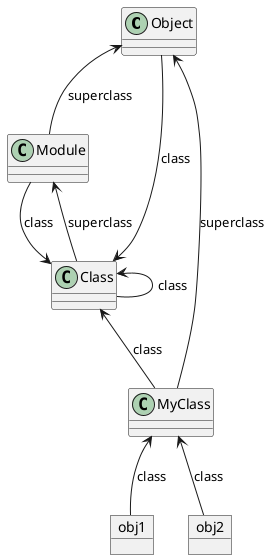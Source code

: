 @startuml

class Object
class Module
class Class
class MyClass
object obj1
object obj2

Object <-- MyClass :superclass
Module <-- Class :superclass
Object <-- Module :superclass
Class <-- Object :class
Class <-- MyClass :class
Class <-- Class :class
Class <-- Module :class
MyClass <-- obj1 :class
MyClass <-- obj2 :class
@enduml